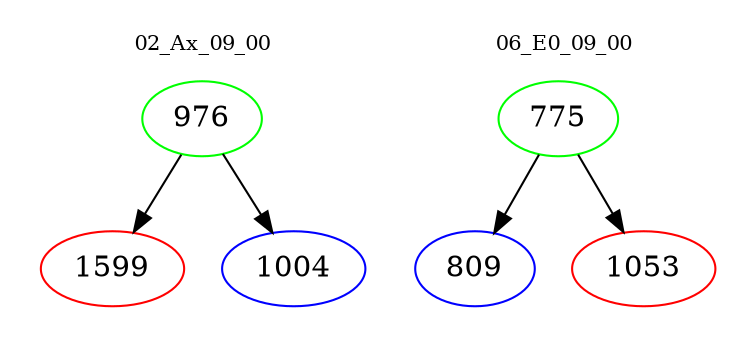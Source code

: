 digraph{
subgraph cluster_0 {
color = white
label = "02_Ax_09_00";
fontsize=10;
T0_976 [label="976", color="green"]
T0_976 -> T0_1599 [color="black"]
T0_1599 [label="1599", color="red"]
T0_976 -> T0_1004 [color="black"]
T0_1004 [label="1004", color="blue"]
}
subgraph cluster_1 {
color = white
label = "06_E0_09_00";
fontsize=10;
T1_775 [label="775", color="green"]
T1_775 -> T1_809 [color="black"]
T1_809 [label="809", color="blue"]
T1_775 -> T1_1053 [color="black"]
T1_1053 [label="1053", color="red"]
}
}

